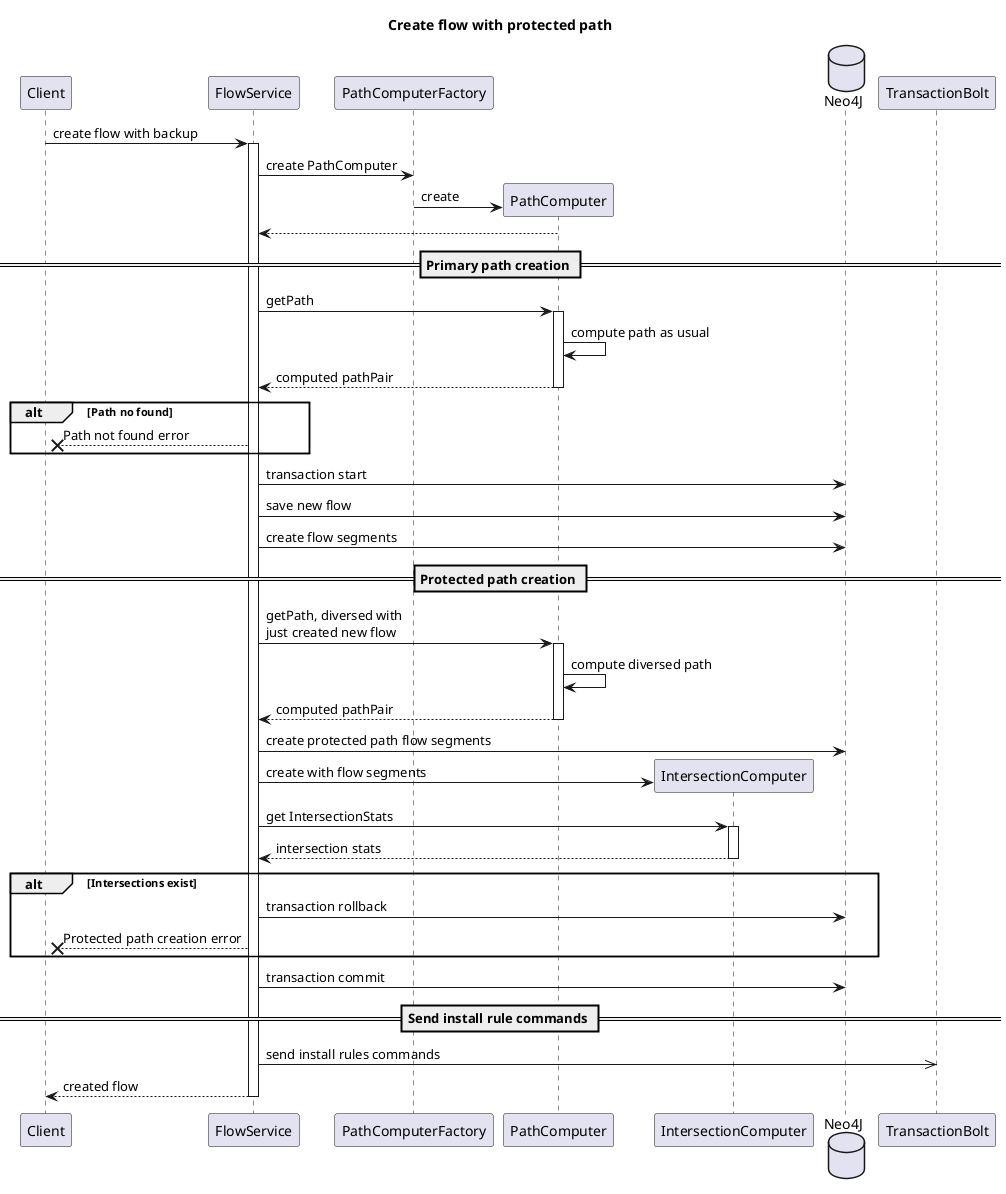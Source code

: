 @startuml
title Create flow with protected path

participant Client
participant FlowService
participant PathComputerFactory
participant PathComputer
participant IntersectionComputer
database Neo4J
participant TransactionBolt

Client -> FlowService: create flow with backup
activate FlowService

FlowService -> PathComputerFactory: create PathComputer
create PathComputer
PathComputerFactory -> PathComputer: create
PathComputer --> FlowService

== Primary path creation ==
FlowService -> PathComputer: getPath
activate PathComputer
PathComputer -> PathComputer: compute path as usual
PathComputer --> FlowService: computed pathPair
deactivate PathComputer

alt Path no found
    FlowService -->x Client: Path not found error
end

FlowService -> Neo4J: transaction start
FlowService -> Neo4J: save new flow
FlowService -> Neo4J: create flow segments

== Protected path creation ==
FlowService -> PathComputer: getPath, diversed with\njust created new flow
activate PathComputer
PathComputer -> PathComputer: compute diversed path
PathComputer --> FlowService: computed pathPair
deactivate PathComputer

FlowService -> Neo4J: create protected path flow segments

create IntersectionComputer
FlowService -> IntersectionComputer: create with flow segments
FlowService -> IntersectionComputer: get IntersectionStats
activate IntersectionComputer
IntersectionComputer --> FlowService: intersection stats
deactivate IntersectionComputer

alt Intersections exist
    FlowService -> Neo4J: transaction rollback
    FlowService -->x Client: Protected path creation error
end
FlowService -> Neo4J: transaction commit

== Send install rule commands ==
FlowService ->> TransactionBolt: send install rules commands

FlowService --> Client: created flow
deactivate FlowService
@enduml
